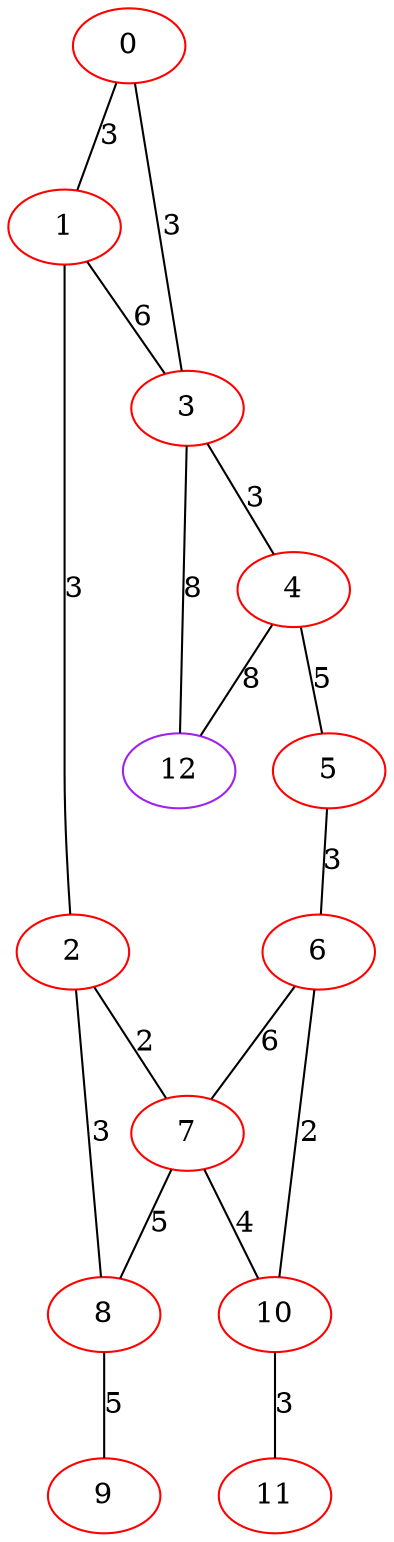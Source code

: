 graph "" {
0 [color=red, weight=1];
1 [color=red, weight=1];
2 [color=red, weight=1];
3 [color=red, weight=1];
4 [color=red, weight=1];
5 [color=red, weight=1];
6 [color=red, weight=1];
7 [color=red, weight=1];
8 [color=red, weight=1];
9 [color=red, weight=1];
10 [color=red, weight=1];
11 [color=red, weight=1];
12 [color=purple, weight=4];
0 -- 1  [key=0, label=3];
0 -- 3  [key=0, label=3];
1 -- 2  [key=0, label=3];
1 -- 3  [key=0, label=6];
2 -- 8  [key=0, label=3];
2 -- 7  [key=0, label=2];
3 -- 4  [key=0, label=3];
3 -- 12  [key=0, label=8];
4 -- 12  [key=0, label=8];
4 -- 5  [key=0, label=5];
5 -- 6  [key=0, label=3];
6 -- 10  [key=0, label=2];
6 -- 7  [key=0, label=6];
7 -- 8  [key=0, label=5];
7 -- 10  [key=0, label=4];
8 -- 9  [key=0, label=5];
10 -- 11  [key=0, label=3];
}
